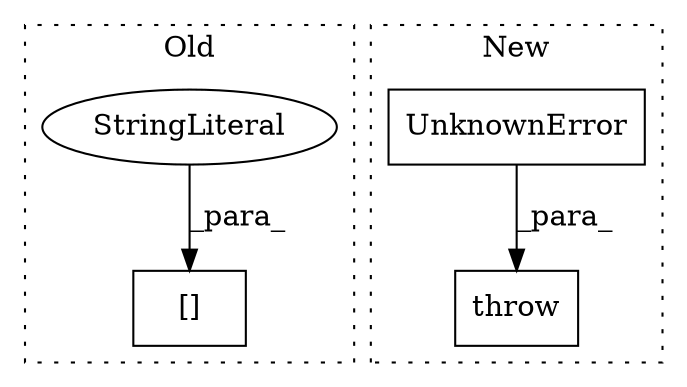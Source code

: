digraph G {
subgraph cluster0 {
1 [label="[]" a="2" s="3731,3750" l="12,1" shape="box"];
3 [label="StringLiteral" a="45" s="3743" l="7" shape="ellipse"];
label = "Old";
style="dotted";
}
subgraph cluster1 {
2 [label="UnknownError" a="32" s="4352,4378" l="13,1" shape="box"];
4 [label="throw" a="53" s="4346" l="6" shape="box"];
label = "New";
style="dotted";
}
2 -> 4 [label="_para_"];
3 -> 1 [label="_para_"];
}